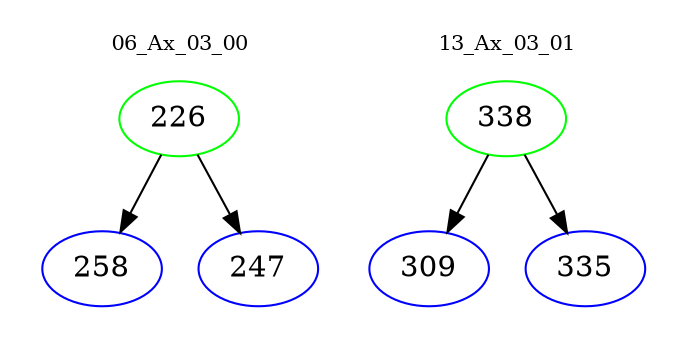 digraph{
subgraph cluster_0 {
color = white
label = "06_Ax_03_00";
fontsize=10;
T0_226 [label="226", color="green"]
T0_226 -> T0_258 [color="black"]
T0_258 [label="258", color="blue"]
T0_226 -> T0_247 [color="black"]
T0_247 [label="247", color="blue"]
}
subgraph cluster_1 {
color = white
label = "13_Ax_03_01";
fontsize=10;
T1_338 [label="338", color="green"]
T1_338 -> T1_309 [color="black"]
T1_309 [label="309", color="blue"]
T1_338 -> T1_335 [color="black"]
T1_335 [label="335", color="blue"]
}
}
